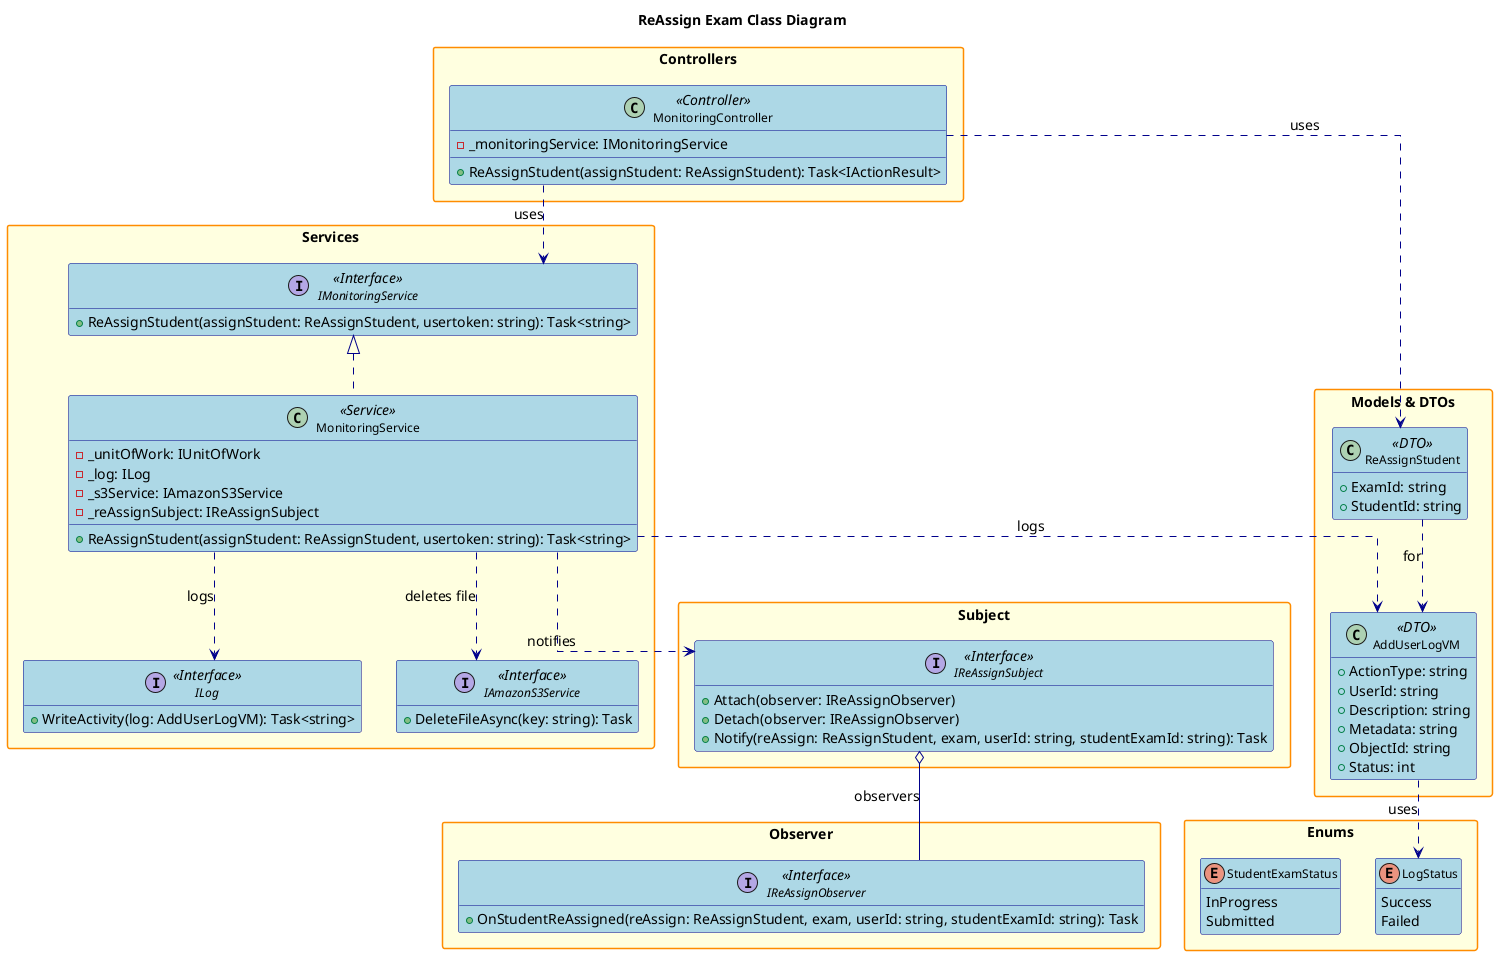 @startuml
' Class Diagram for ReAssign Exam Feature (tách riêng Subject/Observer, bỏ Entities, bỏ ExamHub)

title ReAssign Exam Class Diagram

hide empty members
skinparam packageStyle rectangle
skinparam linetype ortho
skinparam defaultFontSize 14
skinparam defaultFontName Arial
skinparam classFontSize 12
skinparam classFontName Arial
skinparam noteFontSize 11
skinparam noteFontName Arial

skinparam class {
    BackgroundColor LightBlue
    BorderColor DarkBlue
    ArrowColor DarkBlue
    FontSize 12
}

skinparam package {
    BackgroundColor LightYellow
    BorderColor DarkOrange
    FontSize 14
    FontStyle bold
}

skinparam interface {
    BackgroundColor LightGreen
    BorderColor DarkGreen
    FontSize 12
}

skinparam enum {
    BackgroundColor LightCyan
    BorderColor DarkCyan
    FontSize 12
}

package "Controllers" {
    class MonitoringController <<Controller>> {
        - _monitoringService: IMonitoringService
        + ReAssignStudent(assignStudent: ReAssignStudent): Task<IActionResult>
    }
}

package "Services" {
    interface IMonitoringService <<Interface>> {
        + ReAssignStudent(assignStudent: ReAssignStudent, usertoken: string): Task<string>
    }
    class MonitoringService <<Service>> {
        - _unitOfWork: IUnitOfWork
        - _log: ILog
        - _s3Service: IAmazonS3Service
        - _reAssignSubject: IReAssignSubject
        + ReAssignStudent(assignStudent: ReAssignStudent, usertoken: string): Task<string>
    }
}

package "Subject" {
    interface IReAssignSubject <<Interface>> {
        + Attach(observer: IReAssignObserver)
        + Detach(observer: IReAssignObserver)
        + Notify(reAssign: ReAssignStudent, exam, userId: string, studentExamId: string): Task
    }
}

package "Observer" {
    interface IReAssignObserver <<Interface>> {
        + OnStudentReAssigned(reAssign: ReAssignStudent, exam, userId: string, studentExamId: string): Task
    }
}

package "Services" {
    interface ILog <<Interface>> {
        + WriteActivity(log: AddUserLogVM): Task<string>
    }
    interface IAmazonS3Service <<Interface>> {
        + DeleteFileAsync(key: string): Task
    }
}

package "Models & DTOs" {
    class ReAssignStudent <<DTO>> {
        + ExamId: string
        + StudentId: string
    }
    class AddUserLogVM <<DTO>> {
        + ActionType: string
        + UserId: string
        + Description: string
        + Metadata: string
        + ObjectId: string
        + Status: int
    }
}

package "Enums" {
    enum LogStatus {
        Success
        Failed
    }
    enum StudentExamStatus {
        InProgress
        Submitted
    }
}

' Relationships
MonitoringController ..> IMonitoringService : uses
MonitoringController ..> ReAssignStudent : uses
IMonitoringService <|.. MonitoringService
MonitoringService ..> ILog : logs
MonitoringService ..> AddUserLogVM : logs
MonitoringService ..> IAmazonS3Service : deletes file
MonitoringService ..> IReAssignSubject : notifies
IReAssignSubject o-- IReAssignObserver : observers
ReAssignStudent ..> AddUserLogVM : for
AddUserLogVM ..> LogStatus : uses

@enduml